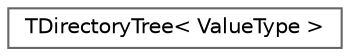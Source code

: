 digraph "Graphical Class Hierarchy"
{
 // INTERACTIVE_SVG=YES
 // LATEX_PDF_SIZE
  bgcolor="transparent";
  edge [fontname=Helvetica,fontsize=10,labelfontname=Helvetica,labelfontsize=10];
  node [fontname=Helvetica,fontsize=10,shape=box,height=0.2,width=0.4];
  rankdir="LR";
  Node0 [id="Node000000",label="TDirectoryTree\< ValueType \>",height=0.2,width=0.4,color="grey40", fillcolor="white", style="filled",URL="$df/df1/classTDirectoryTree.html",tooltip="Container for path -> value that can efficiently report whether a parent directory of a given path ex..."];
}
